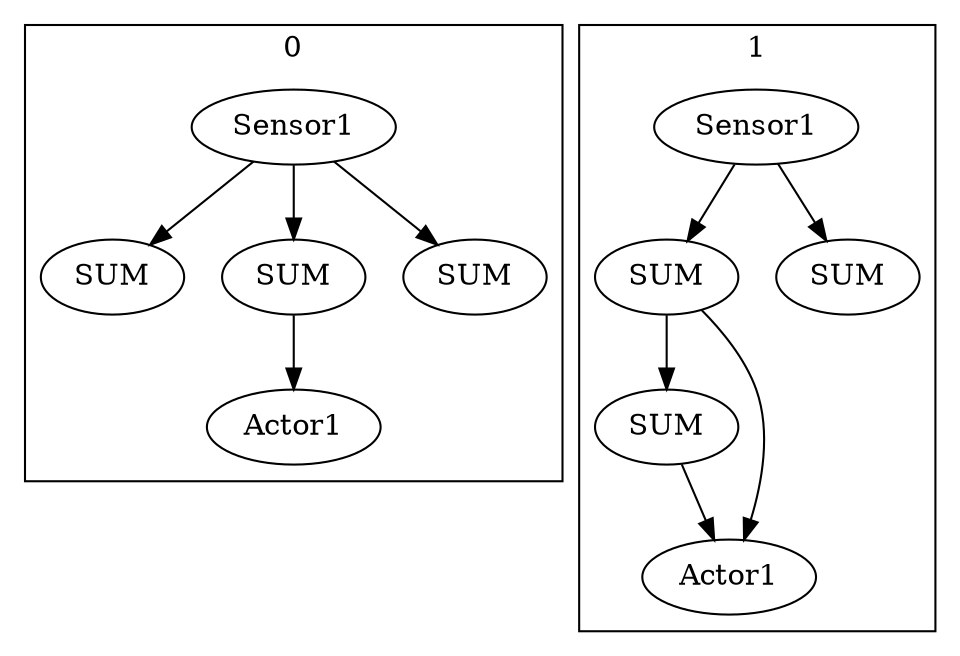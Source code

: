 digraph {
    subgraph cluster_0 {
        label="Brain";
    }
    subgraph cluster_1 {
        label="0";
        x0x11758SENSORSUM [label="Sensor1"];
        x0x11759NEURONSUM [label="SUM"];
        x0x11760NEURONSUM [label="SUM"];
        x0x11761NEURONSUM [label="SUM"];
        x0x11762ACTORSUM [label="Actor1"];
    }
    subgraph cluster_2 {
        label="1";
        x1x11763SENSORSUM [label="Sensor1"];
        x1x11764NEURONSUM [label="SUM"];
        x1x11765NEURONSUM [label="SUM"];
        x1x11766NEURONSUM [label="SUM"];
        x1x11767ACTORSUM [label="Actor1"];
    }
    x0x11758SENSORSUM -> x0x11759NEURONSUM
    x0x11760NEURONSUM -> x0x11762ACTORSUM
    x0x11758SENSORSUM -> x0x11760NEURONSUM
    x0x11758SENSORSUM -> x0x11761NEURONSUM
    x1x11763SENSORSUM -> x1x11766NEURONSUM
    x1x11764NEURONSUM -> x1x11765NEURONSUM
    x1x11763SENSORSUM -> x1x11764NEURONSUM
    x1x11765NEURONSUM -> x1x11767ACTORSUM
    x1x11764NEURONSUM -> x1x11767ACTORSUM
}
